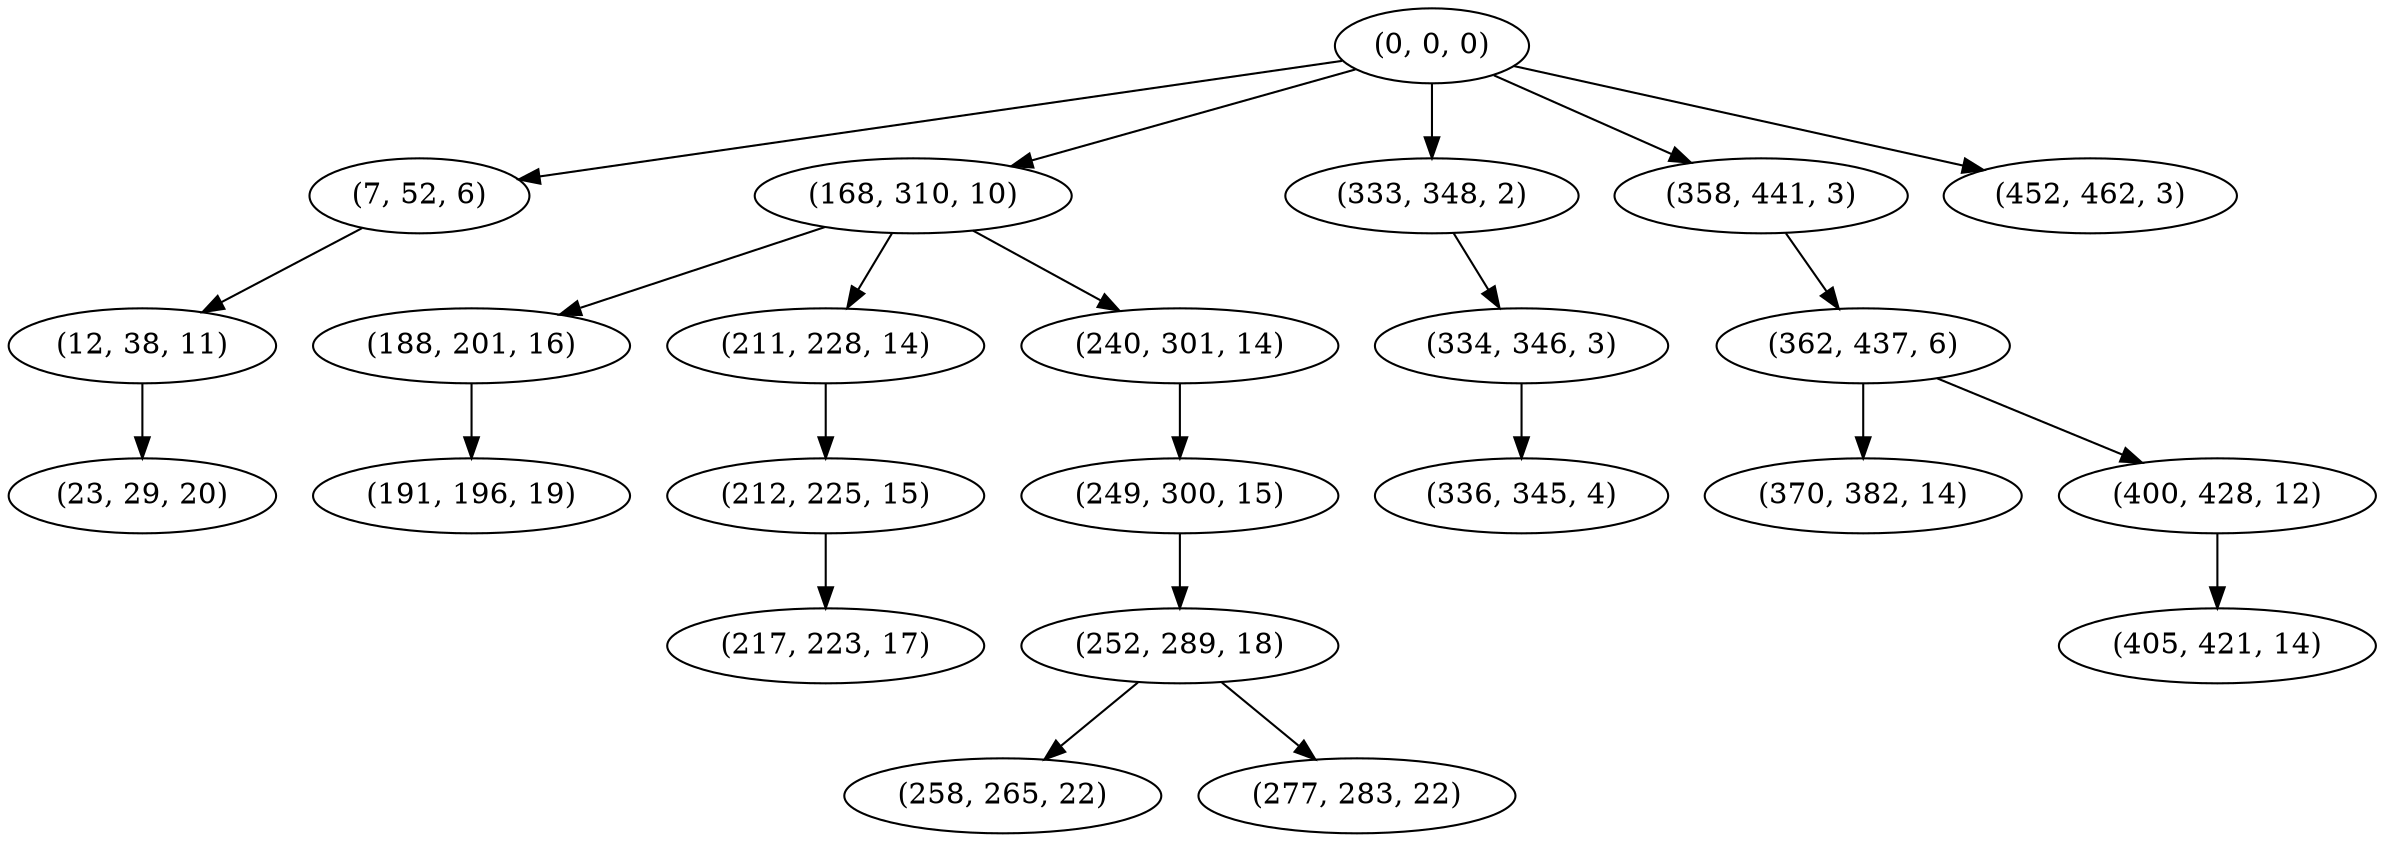 digraph tree {
    "(0, 0, 0)";
    "(7, 52, 6)";
    "(12, 38, 11)";
    "(23, 29, 20)";
    "(168, 310, 10)";
    "(188, 201, 16)";
    "(191, 196, 19)";
    "(211, 228, 14)";
    "(212, 225, 15)";
    "(217, 223, 17)";
    "(240, 301, 14)";
    "(249, 300, 15)";
    "(252, 289, 18)";
    "(258, 265, 22)";
    "(277, 283, 22)";
    "(333, 348, 2)";
    "(334, 346, 3)";
    "(336, 345, 4)";
    "(358, 441, 3)";
    "(362, 437, 6)";
    "(370, 382, 14)";
    "(400, 428, 12)";
    "(405, 421, 14)";
    "(452, 462, 3)";
    "(0, 0, 0)" -> "(7, 52, 6)";
    "(0, 0, 0)" -> "(168, 310, 10)";
    "(0, 0, 0)" -> "(333, 348, 2)";
    "(0, 0, 0)" -> "(358, 441, 3)";
    "(0, 0, 0)" -> "(452, 462, 3)";
    "(7, 52, 6)" -> "(12, 38, 11)";
    "(12, 38, 11)" -> "(23, 29, 20)";
    "(168, 310, 10)" -> "(188, 201, 16)";
    "(168, 310, 10)" -> "(211, 228, 14)";
    "(168, 310, 10)" -> "(240, 301, 14)";
    "(188, 201, 16)" -> "(191, 196, 19)";
    "(211, 228, 14)" -> "(212, 225, 15)";
    "(212, 225, 15)" -> "(217, 223, 17)";
    "(240, 301, 14)" -> "(249, 300, 15)";
    "(249, 300, 15)" -> "(252, 289, 18)";
    "(252, 289, 18)" -> "(258, 265, 22)";
    "(252, 289, 18)" -> "(277, 283, 22)";
    "(333, 348, 2)" -> "(334, 346, 3)";
    "(334, 346, 3)" -> "(336, 345, 4)";
    "(358, 441, 3)" -> "(362, 437, 6)";
    "(362, 437, 6)" -> "(370, 382, 14)";
    "(362, 437, 6)" -> "(400, 428, 12)";
    "(400, 428, 12)" -> "(405, 421, 14)";
}
